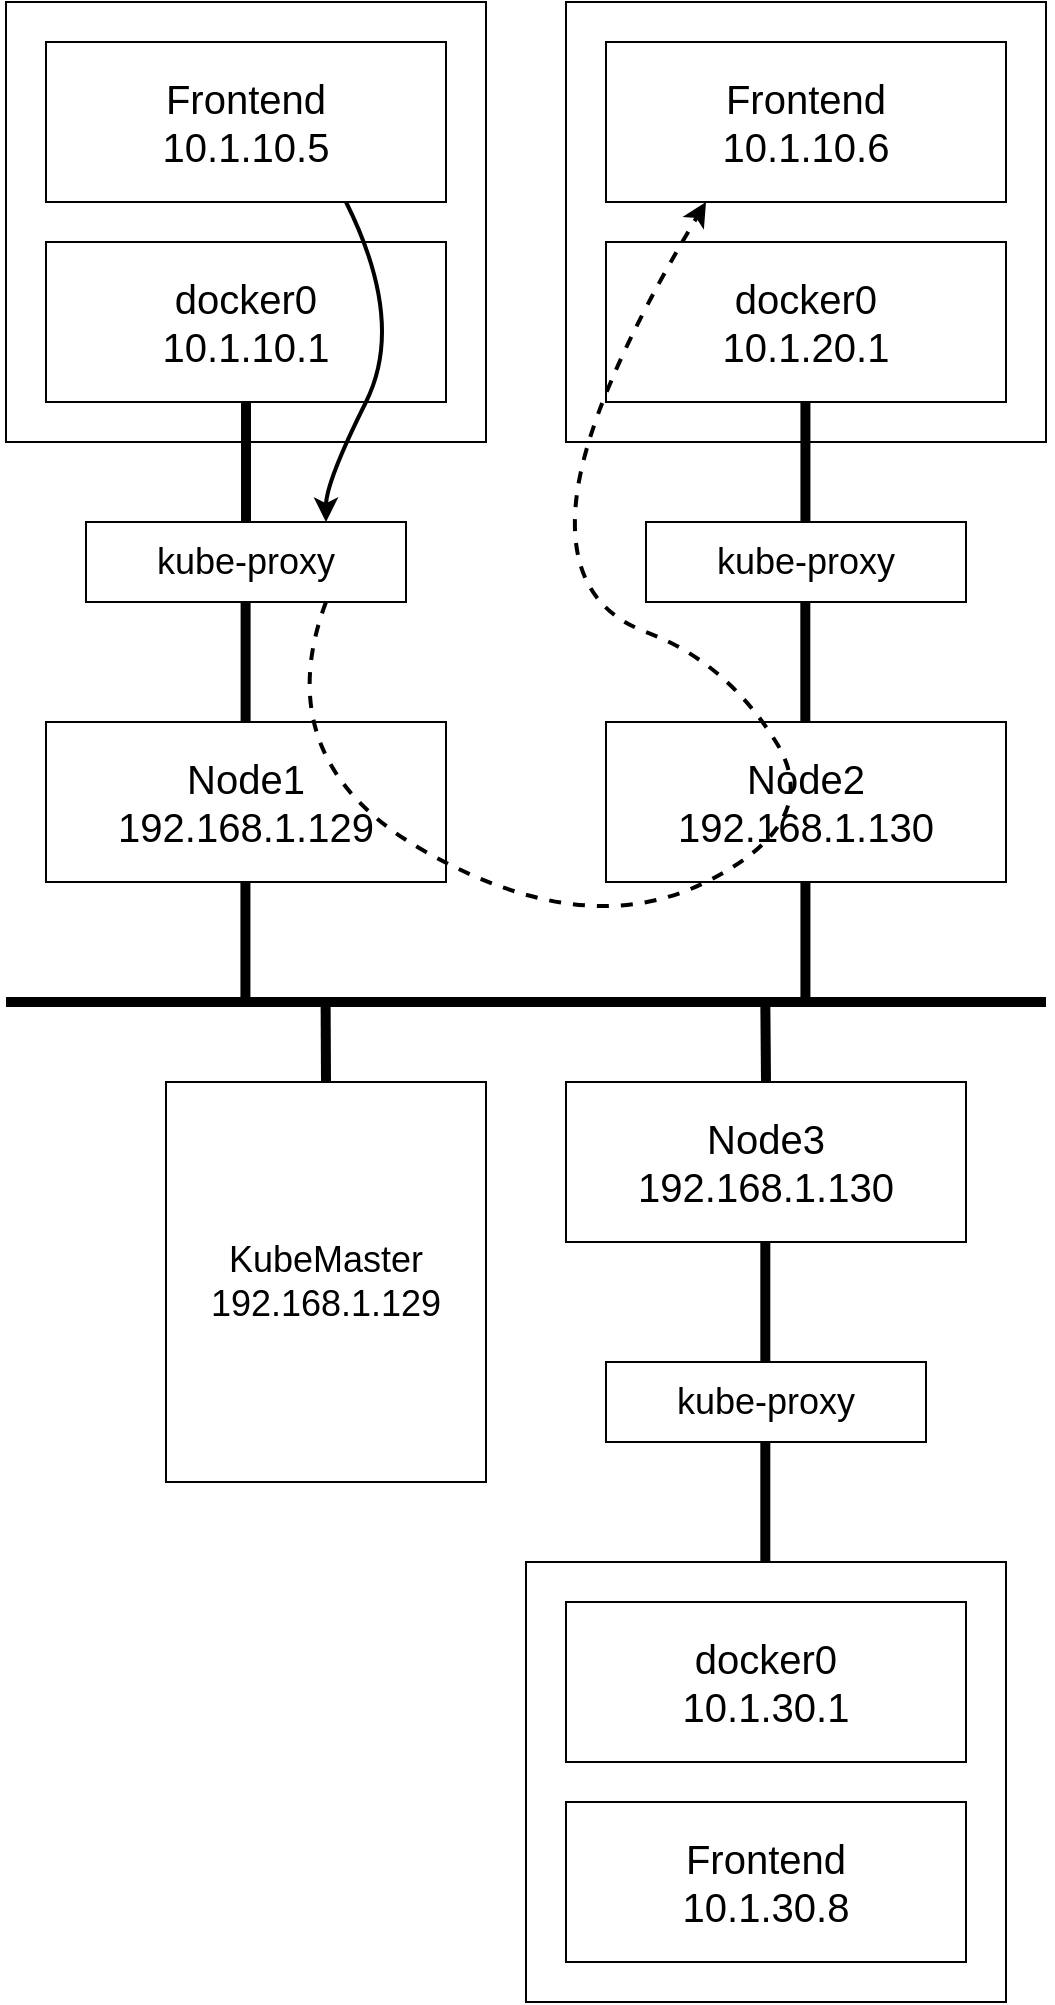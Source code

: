 <mxfile version="21.6.1" type="device">
  <diagram name="第 1 页" id="_HSxcbUYGbdDF5FstY9C">
    <mxGraphModel dx="1195" dy="697" grid="1" gridSize="10" guides="1" tooltips="1" connect="1" arrows="1" fold="1" page="1" pageScale="1" pageWidth="1169" pageHeight="827" math="0" shadow="0">
      <root>
        <mxCell id="0" />
        <mxCell id="1" parent="0" />
        <mxCell id="jRSMSzvqOUY_tcGE_EF8-2" value="" style="rounded=0;whiteSpace=wrap;html=1;fillColor=none;" vertex="1" parent="1">
          <mxGeometry x="500" y="60" width="240" height="220" as="geometry" />
        </mxCell>
        <mxCell id="jRSMSzvqOUY_tcGE_EF8-3" value="" style="rounded=0;whiteSpace=wrap;html=1;fillColor=none;" vertex="1" parent="1">
          <mxGeometry x="220" y="60" width="240" height="220" as="geometry" />
        </mxCell>
        <mxCell id="jRSMSzvqOUY_tcGE_EF8-4" value="Frontend&lt;br style=&quot;font-size: 20px;&quot;&gt;10.1.10.5" style="rounded=0;whiteSpace=wrap;html=1;fontSize=20;" vertex="1" parent="1">
          <mxGeometry x="240" y="80" width="200" height="80" as="geometry" />
        </mxCell>
        <mxCell id="jRSMSzvqOUY_tcGE_EF8-5" value="Frontend&lt;br style=&quot;font-size: 20px;&quot;&gt;10.1.10.6" style="rounded=0;whiteSpace=wrap;html=1;fontSize=20;" vertex="1" parent="1">
          <mxGeometry x="520" y="80" width="200" height="80" as="geometry" />
        </mxCell>
        <mxCell id="jRSMSzvqOUY_tcGE_EF8-6" value="docker0&lt;br style=&quot;font-size: 20px;&quot;&gt;10.1.10.1" style="rounded=0;whiteSpace=wrap;html=1;fontSize=20;" vertex="1" parent="1">
          <mxGeometry x="240" y="180" width="200" height="80" as="geometry" />
        </mxCell>
        <mxCell id="jRSMSzvqOUY_tcGE_EF8-7" value="docker0&lt;br style=&quot;font-size: 20px;&quot;&gt;10.1.20.1" style="rounded=0;whiteSpace=wrap;html=1;fontSize=20;" vertex="1" parent="1">
          <mxGeometry x="520" y="180" width="200" height="80" as="geometry" />
        </mxCell>
        <mxCell id="jRSMSzvqOUY_tcGE_EF8-8" value="kube-proxy" style="rounded=0;whiteSpace=wrap;html=1;fontSize=18;" vertex="1" parent="1">
          <mxGeometry x="260" y="320" width="160" height="40" as="geometry" />
        </mxCell>
        <mxCell id="jRSMSzvqOUY_tcGE_EF8-9" value="kube-proxy" style="rounded=0;whiteSpace=wrap;html=1;fontSize=18;" vertex="1" parent="1">
          <mxGeometry x="540" y="320" width="160" height="40" as="geometry" />
        </mxCell>
        <mxCell id="jRSMSzvqOUY_tcGE_EF8-10" value="" style="endArrow=none;html=1;rounded=0;exitX=0.5;exitY=0;exitDx=0;exitDy=0;entryX=0.5;entryY=1;entryDx=0;entryDy=0;strokeWidth=5;" edge="1" parent="1" source="jRSMSzvqOUY_tcGE_EF8-8" target="jRSMSzvqOUY_tcGE_EF8-6">
          <mxGeometry width="50" height="50" relative="1" as="geometry">
            <mxPoint x="290" y="310" as="sourcePoint" />
            <mxPoint x="330" y="300" as="targetPoint" />
          </mxGeometry>
        </mxCell>
        <mxCell id="jRSMSzvqOUY_tcGE_EF8-11" value="" style="endArrow=none;html=1;rounded=0;exitX=0.5;exitY=0;exitDx=0;exitDy=0;entryX=0.5;entryY=1;entryDx=0;entryDy=0;strokeWidth=5;" edge="1" parent="1">
          <mxGeometry width="50" height="50" relative="1" as="geometry">
            <mxPoint x="619.71" y="320" as="sourcePoint" />
            <mxPoint x="619.71" y="260" as="targetPoint" />
          </mxGeometry>
        </mxCell>
        <mxCell id="jRSMSzvqOUY_tcGE_EF8-12" value="Node1&lt;br&gt;192.168.1.129" style="rounded=0;whiteSpace=wrap;html=1;fontSize=20;" vertex="1" parent="1">
          <mxGeometry x="240" y="420" width="200" height="80" as="geometry" />
        </mxCell>
        <mxCell id="jRSMSzvqOUY_tcGE_EF8-13" value="" style="endArrow=none;html=1;rounded=0;exitX=0.5;exitY=0;exitDx=0;exitDy=0;entryX=0.5;entryY=1;entryDx=0;entryDy=0;strokeWidth=5;" edge="1" parent="1">
          <mxGeometry width="50" height="50" relative="1" as="geometry">
            <mxPoint x="339.8" y="420" as="sourcePoint" />
            <mxPoint x="339.8" y="360" as="targetPoint" />
          </mxGeometry>
        </mxCell>
        <mxCell id="jRSMSzvqOUY_tcGE_EF8-14" value="Node2&lt;br&gt;192.168.1.130" style="rounded=0;whiteSpace=wrap;html=1;fontSize=20;" vertex="1" parent="1">
          <mxGeometry x="520" y="420" width="200" height="80" as="geometry" />
        </mxCell>
        <mxCell id="jRSMSzvqOUY_tcGE_EF8-15" value="" style="endArrow=none;html=1;rounded=0;exitX=0.5;exitY=0;exitDx=0;exitDy=0;entryX=0.5;entryY=1;entryDx=0;entryDy=0;strokeWidth=5;" edge="1" parent="1">
          <mxGeometry width="50" height="50" relative="1" as="geometry">
            <mxPoint x="619.66" y="420" as="sourcePoint" />
            <mxPoint x="619.66" y="360" as="targetPoint" />
          </mxGeometry>
        </mxCell>
        <mxCell id="jRSMSzvqOUY_tcGE_EF8-16" value="" style="endArrow=none;html=1;rounded=0;strokeWidth=5;" edge="1" parent="1">
          <mxGeometry width="50" height="50" relative="1" as="geometry">
            <mxPoint x="740" y="560" as="sourcePoint" />
            <mxPoint x="220" y="560" as="targetPoint" />
          </mxGeometry>
        </mxCell>
        <mxCell id="jRSMSzvqOUY_tcGE_EF8-17" value="" style="endArrow=none;html=1;rounded=0;exitX=0.5;exitY=0;exitDx=0;exitDy=0;entryX=0.5;entryY=1;entryDx=0;entryDy=0;strokeWidth=5;" edge="1" parent="1">
          <mxGeometry width="50" height="50" relative="1" as="geometry">
            <mxPoint x="339.71" y="560" as="sourcePoint" />
            <mxPoint x="339.71" y="500" as="targetPoint" />
          </mxGeometry>
        </mxCell>
        <mxCell id="jRSMSzvqOUY_tcGE_EF8-18" value="" style="endArrow=none;html=1;rounded=0;exitX=0.5;exitY=0;exitDx=0;exitDy=0;entryX=0.5;entryY=1;entryDx=0;entryDy=0;strokeWidth=5;" edge="1" parent="1">
          <mxGeometry width="50" height="50" relative="1" as="geometry">
            <mxPoint x="619.71" y="560" as="sourcePoint" />
            <mxPoint x="619.71" y="500" as="targetPoint" />
          </mxGeometry>
        </mxCell>
        <mxCell id="jRSMSzvqOUY_tcGE_EF8-19" value="KubeMaster&lt;br style=&quot;font-size: 18px;&quot;&gt;192.168.1.129" style="rounded=0;whiteSpace=wrap;html=1;fontSize=18;" vertex="1" parent="1">
          <mxGeometry x="300" y="600" width="160" height="200" as="geometry" />
        </mxCell>
        <mxCell id="jRSMSzvqOUY_tcGE_EF8-20" value="" style="endArrow=none;html=1;rounded=0;entryX=0.5;entryY=1;entryDx=0;entryDy=0;strokeWidth=5;" edge="1" parent="1">
          <mxGeometry width="50" height="50" relative="1" as="geometry">
            <mxPoint x="380" y="600" as="sourcePoint" />
            <mxPoint x="379.8" y="560" as="targetPoint" />
          </mxGeometry>
        </mxCell>
        <mxCell id="jRSMSzvqOUY_tcGE_EF8-21" value="Node3&lt;br&gt;192.168.1.130" style="rounded=0;whiteSpace=wrap;html=1;fontSize=20;" vertex="1" parent="1">
          <mxGeometry x="500" y="600" width="200" height="80" as="geometry" />
        </mxCell>
        <mxCell id="jRSMSzvqOUY_tcGE_EF8-22" value="kube-proxy" style="rounded=0;whiteSpace=wrap;html=1;fontSize=18;" vertex="1" parent="1">
          <mxGeometry x="520" y="740" width="160" height="40" as="geometry" />
        </mxCell>
        <mxCell id="jRSMSzvqOUY_tcGE_EF8-23" value="" style="rounded=0;whiteSpace=wrap;html=1;fillColor=none;" vertex="1" parent="1">
          <mxGeometry x="480" y="840" width="240" height="220" as="geometry" />
        </mxCell>
        <mxCell id="jRSMSzvqOUY_tcGE_EF8-24" value="Frontend&lt;br style=&quot;font-size: 20px;&quot;&gt;10.1.30.8" style="rounded=0;whiteSpace=wrap;html=1;fontSize=20;" vertex="1" parent="1">
          <mxGeometry x="500" y="960" width="200" height="80" as="geometry" />
        </mxCell>
        <mxCell id="jRSMSzvqOUY_tcGE_EF8-25" value="docker0&lt;br style=&quot;font-size: 20px;&quot;&gt;10.1.30.1" style="rounded=0;whiteSpace=wrap;html=1;fontSize=20;" vertex="1" parent="1">
          <mxGeometry x="500" y="860" width="200" height="80" as="geometry" />
        </mxCell>
        <mxCell id="jRSMSzvqOUY_tcGE_EF8-26" value="" style="endArrow=none;html=1;rounded=0;exitX=0.5;exitY=0;exitDx=0;exitDy=0;entryX=0.5;entryY=1;entryDx=0;entryDy=0;strokeWidth=5;" edge="1" parent="1">
          <mxGeometry width="50" height="50" relative="1" as="geometry">
            <mxPoint x="599.66" y="740" as="sourcePoint" />
            <mxPoint x="599.66" y="680" as="targetPoint" />
          </mxGeometry>
        </mxCell>
        <mxCell id="jRSMSzvqOUY_tcGE_EF8-27" value="" style="endArrow=none;html=1;rounded=0;exitX=0.5;exitY=0;exitDx=0;exitDy=0;entryX=0.5;entryY=1;entryDx=0;entryDy=0;strokeWidth=5;" edge="1" parent="1">
          <mxGeometry width="50" height="50" relative="1" as="geometry">
            <mxPoint x="599.66" y="840" as="sourcePoint" />
            <mxPoint x="599.66" y="780" as="targetPoint" />
          </mxGeometry>
        </mxCell>
        <mxCell id="jRSMSzvqOUY_tcGE_EF8-28" value="" style="endArrow=none;html=1;rounded=0;entryX=0.5;entryY=1;entryDx=0;entryDy=0;strokeWidth=5;" edge="1" parent="1">
          <mxGeometry width="50" height="50" relative="1" as="geometry">
            <mxPoint x="600" y="600" as="sourcePoint" />
            <mxPoint x="599.66" y="560" as="targetPoint" />
          </mxGeometry>
        </mxCell>
        <mxCell id="jRSMSzvqOUY_tcGE_EF8-29" value="" style="curved=1;endArrow=classic;html=1;rounded=0;entryX=0.75;entryY=0;entryDx=0;entryDy=0;exitX=0.75;exitY=1;exitDx=0;exitDy=0;strokeWidth=2;" edge="1" parent="1" source="jRSMSzvqOUY_tcGE_EF8-4" target="jRSMSzvqOUY_tcGE_EF8-8">
          <mxGeometry width="50" height="50" relative="1" as="geometry">
            <mxPoint x="320" y="410" as="sourcePoint" />
            <mxPoint x="390" y="290" as="targetPoint" />
            <Array as="points">
              <mxPoint x="420" y="220" />
              <mxPoint x="380" y="300" />
            </Array>
          </mxGeometry>
        </mxCell>
        <mxCell id="jRSMSzvqOUY_tcGE_EF8-30" value="" style="curved=1;endArrow=classic;html=1;rounded=0;exitX=0.75;exitY=1;exitDx=0;exitDy=0;strokeWidth=2;dashed=1;entryX=0.25;entryY=1;entryDx=0;entryDy=0;" edge="1" parent="1" source="jRSMSzvqOUY_tcGE_EF8-8" target="jRSMSzvqOUY_tcGE_EF8-5">
          <mxGeometry width="50" height="50" relative="1" as="geometry">
            <mxPoint x="470" y="550" as="sourcePoint" />
            <mxPoint x="510" y="580" as="targetPoint" />
            <Array as="points">
              <mxPoint x="350" y="440" />
              <mxPoint x="510" y="530" />
              <mxPoint x="630" y="470" />
              <mxPoint x="580" y="390" />
              <mxPoint x="500" y="360" />
              <mxPoint x="510" y="260" />
            </Array>
          </mxGeometry>
        </mxCell>
      </root>
    </mxGraphModel>
  </diagram>
</mxfile>
